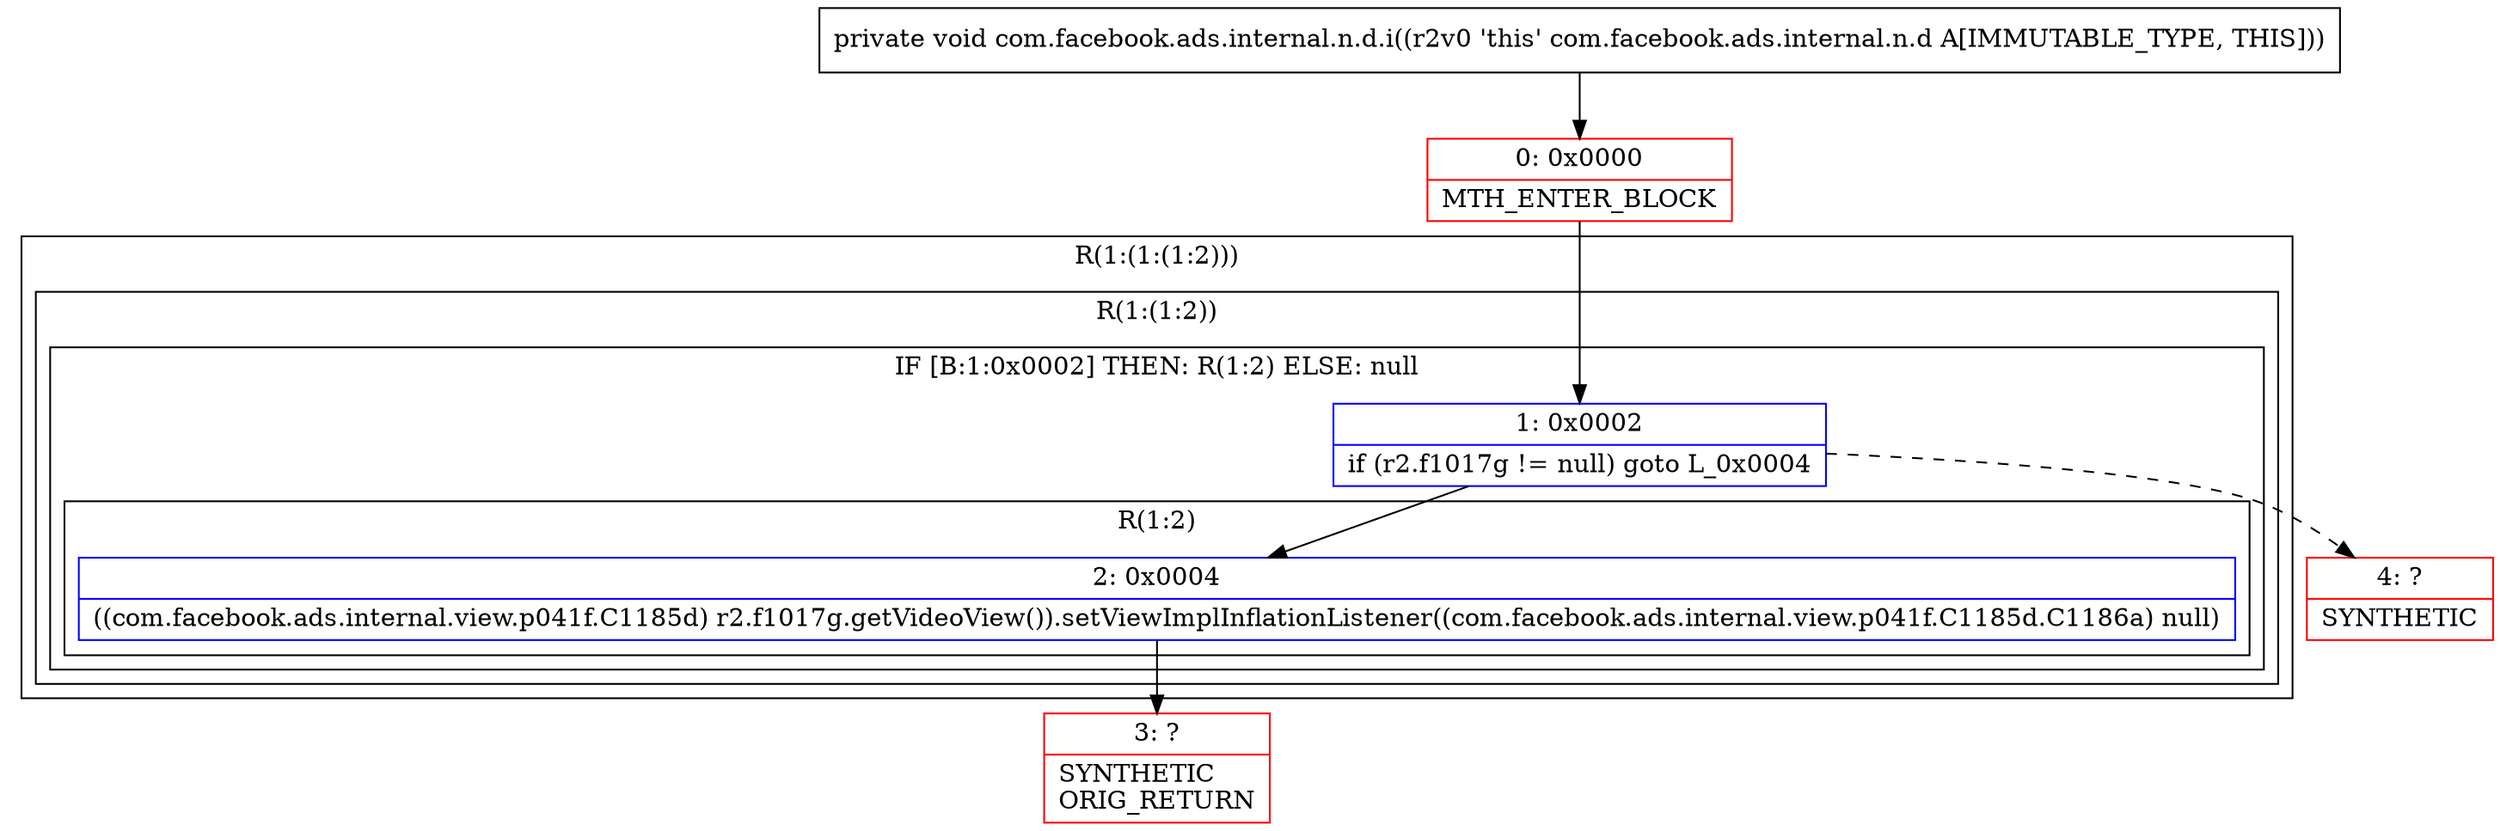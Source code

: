 digraph "CFG forcom.facebook.ads.internal.n.d.i()V" {
subgraph cluster_Region_1007952124 {
label = "R(1:(1:(1:2)))";
node [shape=record,color=blue];
subgraph cluster_Region_131699590 {
label = "R(1:(1:2))";
node [shape=record,color=blue];
subgraph cluster_IfRegion_735735152 {
label = "IF [B:1:0x0002] THEN: R(1:2) ELSE: null";
node [shape=record,color=blue];
Node_1 [shape=record,label="{1\:\ 0x0002|if (r2.f1017g != null) goto L_0x0004\l}"];
subgraph cluster_Region_504458402 {
label = "R(1:2)";
node [shape=record,color=blue];
Node_2 [shape=record,label="{2\:\ 0x0004|((com.facebook.ads.internal.view.p041f.C1185d) r2.f1017g.getVideoView()).setViewImplInflationListener((com.facebook.ads.internal.view.p041f.C1185d.C1186a) null)\l}"];
}
}
}
}
Node_0 [shape=record,color=red,label="{0\:\ 0x0000|MTH_ENTER_BLOCK\l}"];
Node_3 [shape=record,color=red,label="{3\:\ ?|SYNTHETIC\lORIG_RETURN\l}"];
Node_4 [shape=record,color=red,label="{4\:\ ?|SYNTHETIC\l}"];
MethodNode[shape=record,label="{private void com.facebook.ads.internal.n.d.i((r2v0 'this' com.facebook.ads.internal.n.d A[IMMUTABLE_TYPE, THIS])) }"];
MethodNode -> Node_0;
Node_1 -> Node_2;
Node_1 -> Node_4[style=dashed];
Node_2 -> Node_3;
Node_0 -> Node_1;
}


